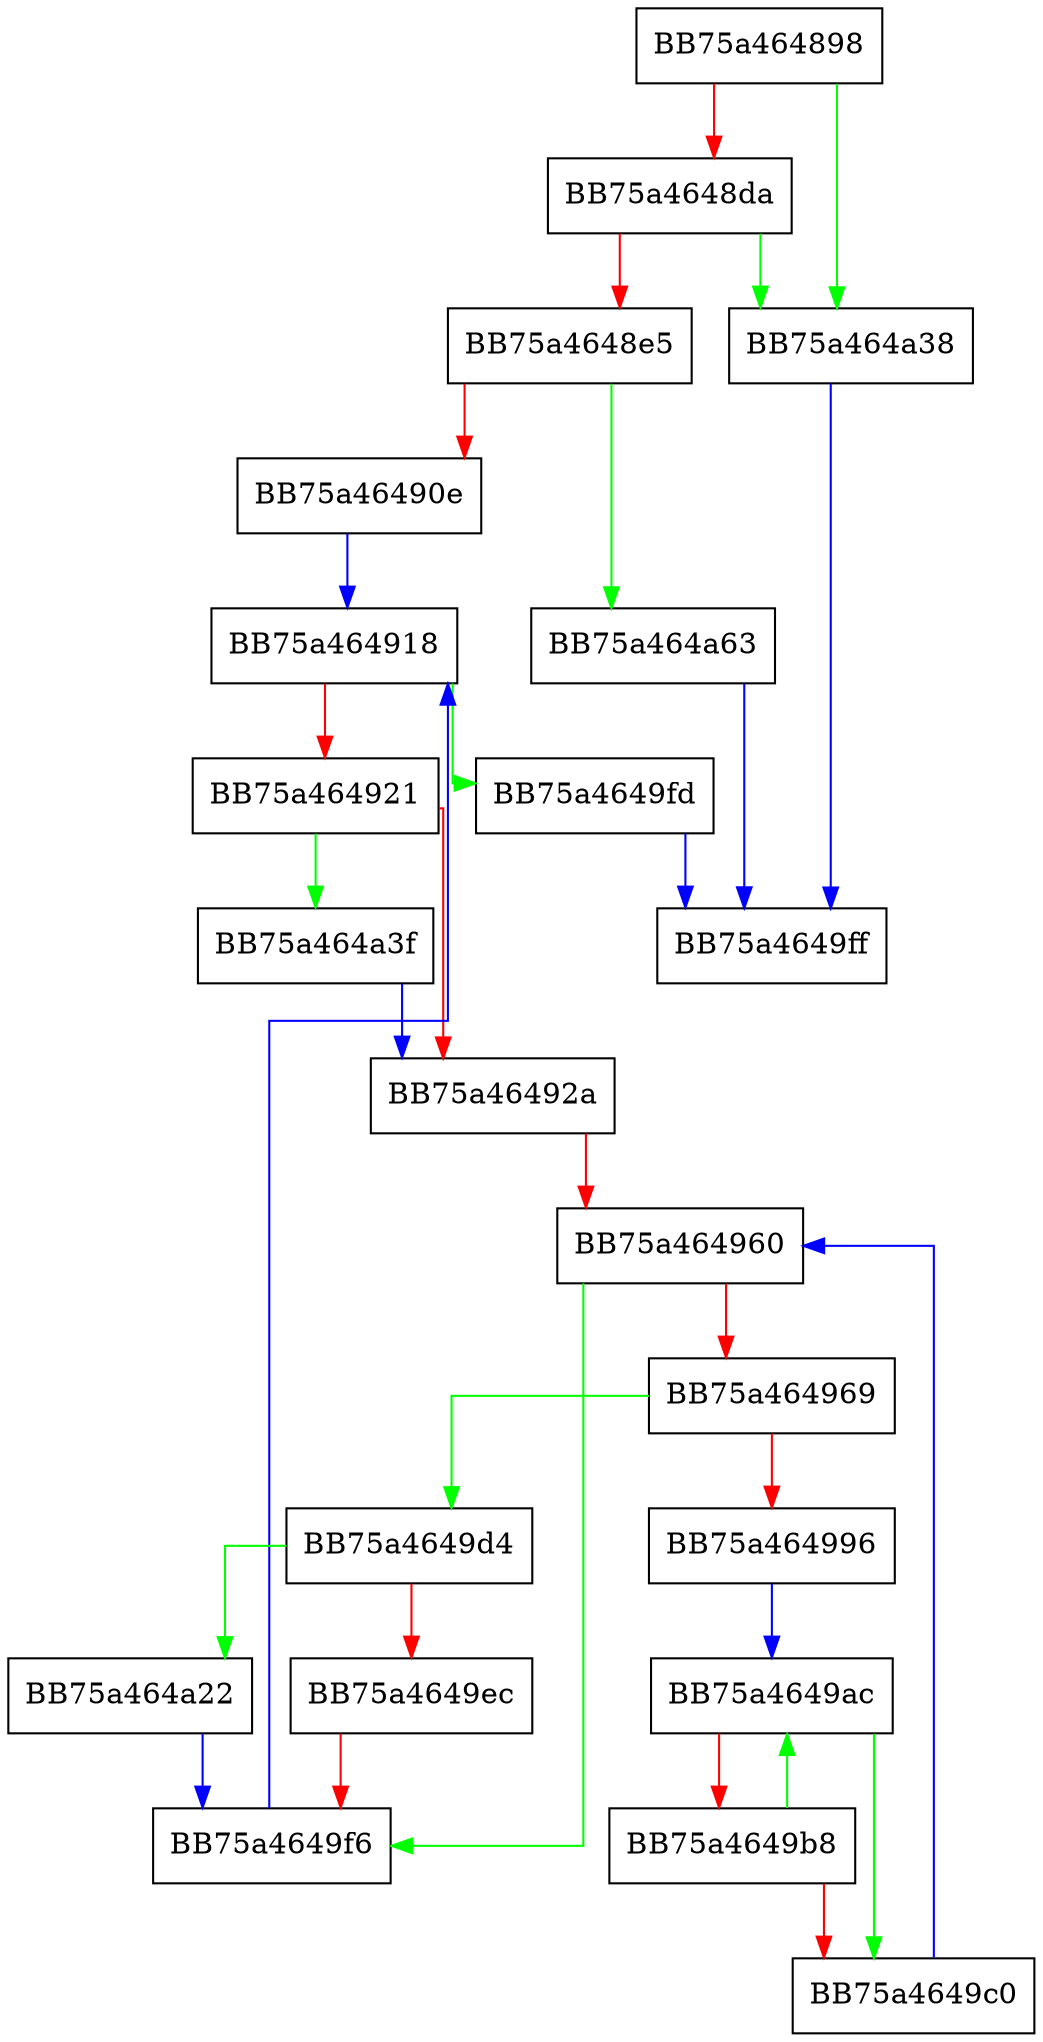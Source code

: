 digraph vfileAndVfileexReceiver {
  node [shape="box"];
  graph [splines=ortho];
  BB75a464898 -> BB75a464a38 [color="green"];
  BB75a464898 -> BB75a4648da [color="red"];
  BB75a4648da -> BB75a464a38 [color="green"];
  BB75a4648da -> BB75a4648e5 [color="red"];
  BB75a4648e5 -> BB75a464a63 [color="green"];
  BB75a4648e5 -> BB75a46490e [color="red"];
  BB75a46490e -> BB75a464918 [color="blue"];
  BB75a464918 -> BB75a4649fd [color="green"];
  BB75a464918 -> BB75a464921 [color="red"];
  BB75a464921 -> BB75a464a3f [color="green"];
  BB75a464921 -> BB75a46492a [color="red"];
  BB75a46492a -> BB75a464960 [color="red"];
  BB75a464960 -> BB75a4649f6 [color="green"];
  BB75a464960 -> BB75a464969 [color="red"];
  BB75a464969 -> BB75a4649d4 [color="green"];
  BB75a464969 -> BB75a464996 [color="red"];
  BB75a464996 -> BB75a4649ac [color="blue"];
  BB75a4649ac -> BB75a4649c0 [color="green"];
  BB75a4649ac -> BB75a4649b8 [color="red"];
  BB75a4649b8 -> BB75a4649ac [color="green"];
  BB75a4649b8 -> BB75a4649c0 [color="red"];
  BB75a4649c0 -> BB75a464960 [color="blue"];
  BB75a4649d4 -> BB75a464a22 [color="green"];
  BB75a4649d4 -> BB75a4649ec [color="red"];
  BB75a4649ec -> BB75a4649f6 [color="red"];
  BB75a4649f6 -> BB75a464918 [color="blue"];
  BB75a4649fd -> BB75a4649ff [color="blue"];
  BB75a464a22 -> BB75a4649f6 [color="blue"];
  BB75a464a38 -> BB75a4649ff [color="blue"];
  BB75a464a3f -> BB75a46492a [color="blue"];
  BB75a464a63 -> BB75a4649ff [color="blue"];
}